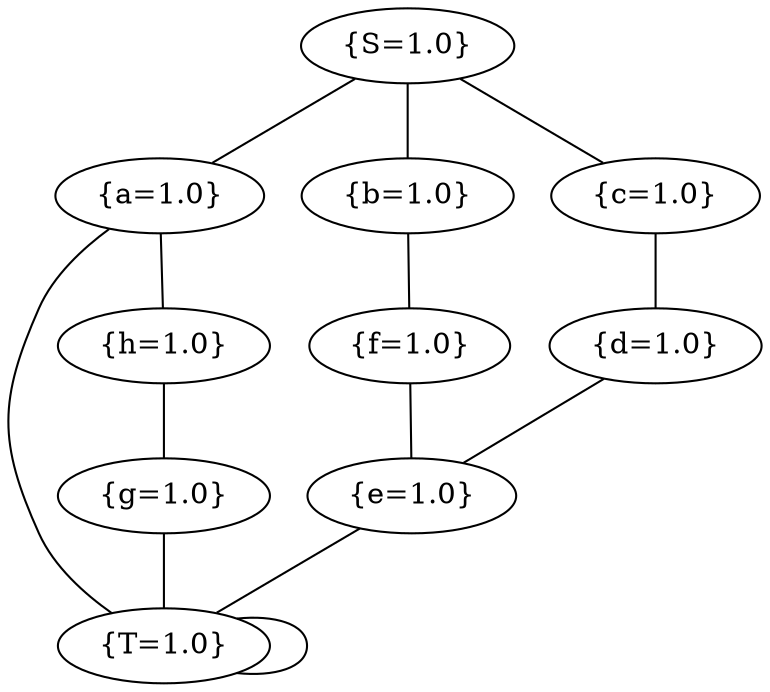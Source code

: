 graph {
	"{S=1.0}" ["state"="{S=1.0}"];
	"{a=1.0}" ["state"="{a=1.0}"];
	"{b=1.0}" ["state"="{b=1.0}"];
	"{c=1.0}" ["state"="{c=1.0}"];
	"{d=1.0}" ["state"="{d=1.0}"];
	"{e=1.0}" ["state"="{e=1.0}"];
	"{T=1.0}" ["state"="{T=1.0}"];
	"{f=1.0}" ["state"="{f=1.0}"];
	"{h=1.0}" ["state"="{h=1.0}"];
	"{g=1.0}" ["state"="{g=1.0}"];
	"{S=1.0}" -- "{a=1.0}" ;
	"{S=1.0}" -- "{b=1.0}" ;
	"{S=1.0}" -- "{c=1.0}" ;
	"{c=1.0}" -- "{d=1.0}" ;
	"{d=1.0}" -- "{e=1.0}" ;
	"{e=1.0}" -- "{T=1.0}" ;
	"{T=1.0}" -- "{T=1.0}" ;
	"{b=1.0}" -- "{f=1.0}" ;
	"{f=1.0}" -- "{e=1.0}" ;
	"{a=1.0}" -- "{h=1.0}" ;
	"{a=1.0}" -- "{T=1.0}" ;
	"{h=1.0}" -- "{g=1.0}" ;
	"{g=1.0}" -- "{T=1.0}" ;
}
